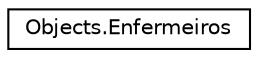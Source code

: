 digraph "Graphical Class Hierarchy"
{
 // LATEX_PDF_SIZE
  edge [fontname="Helvetica",fontsize="10",labelfontname="Helvetica",labelfontsize="10"];
  node [fontname="Helvetica",fontsize="10",shape=record];
  rankdir="LR";
  Node0 [label="Objects.Enfermeiros",height=0.2,width=0.4,color="black", fillcolor="white", style="filled",URL="$class_objects_1_1_enfermeiros.html",tooltip="Class that manages nurse data"];
}
